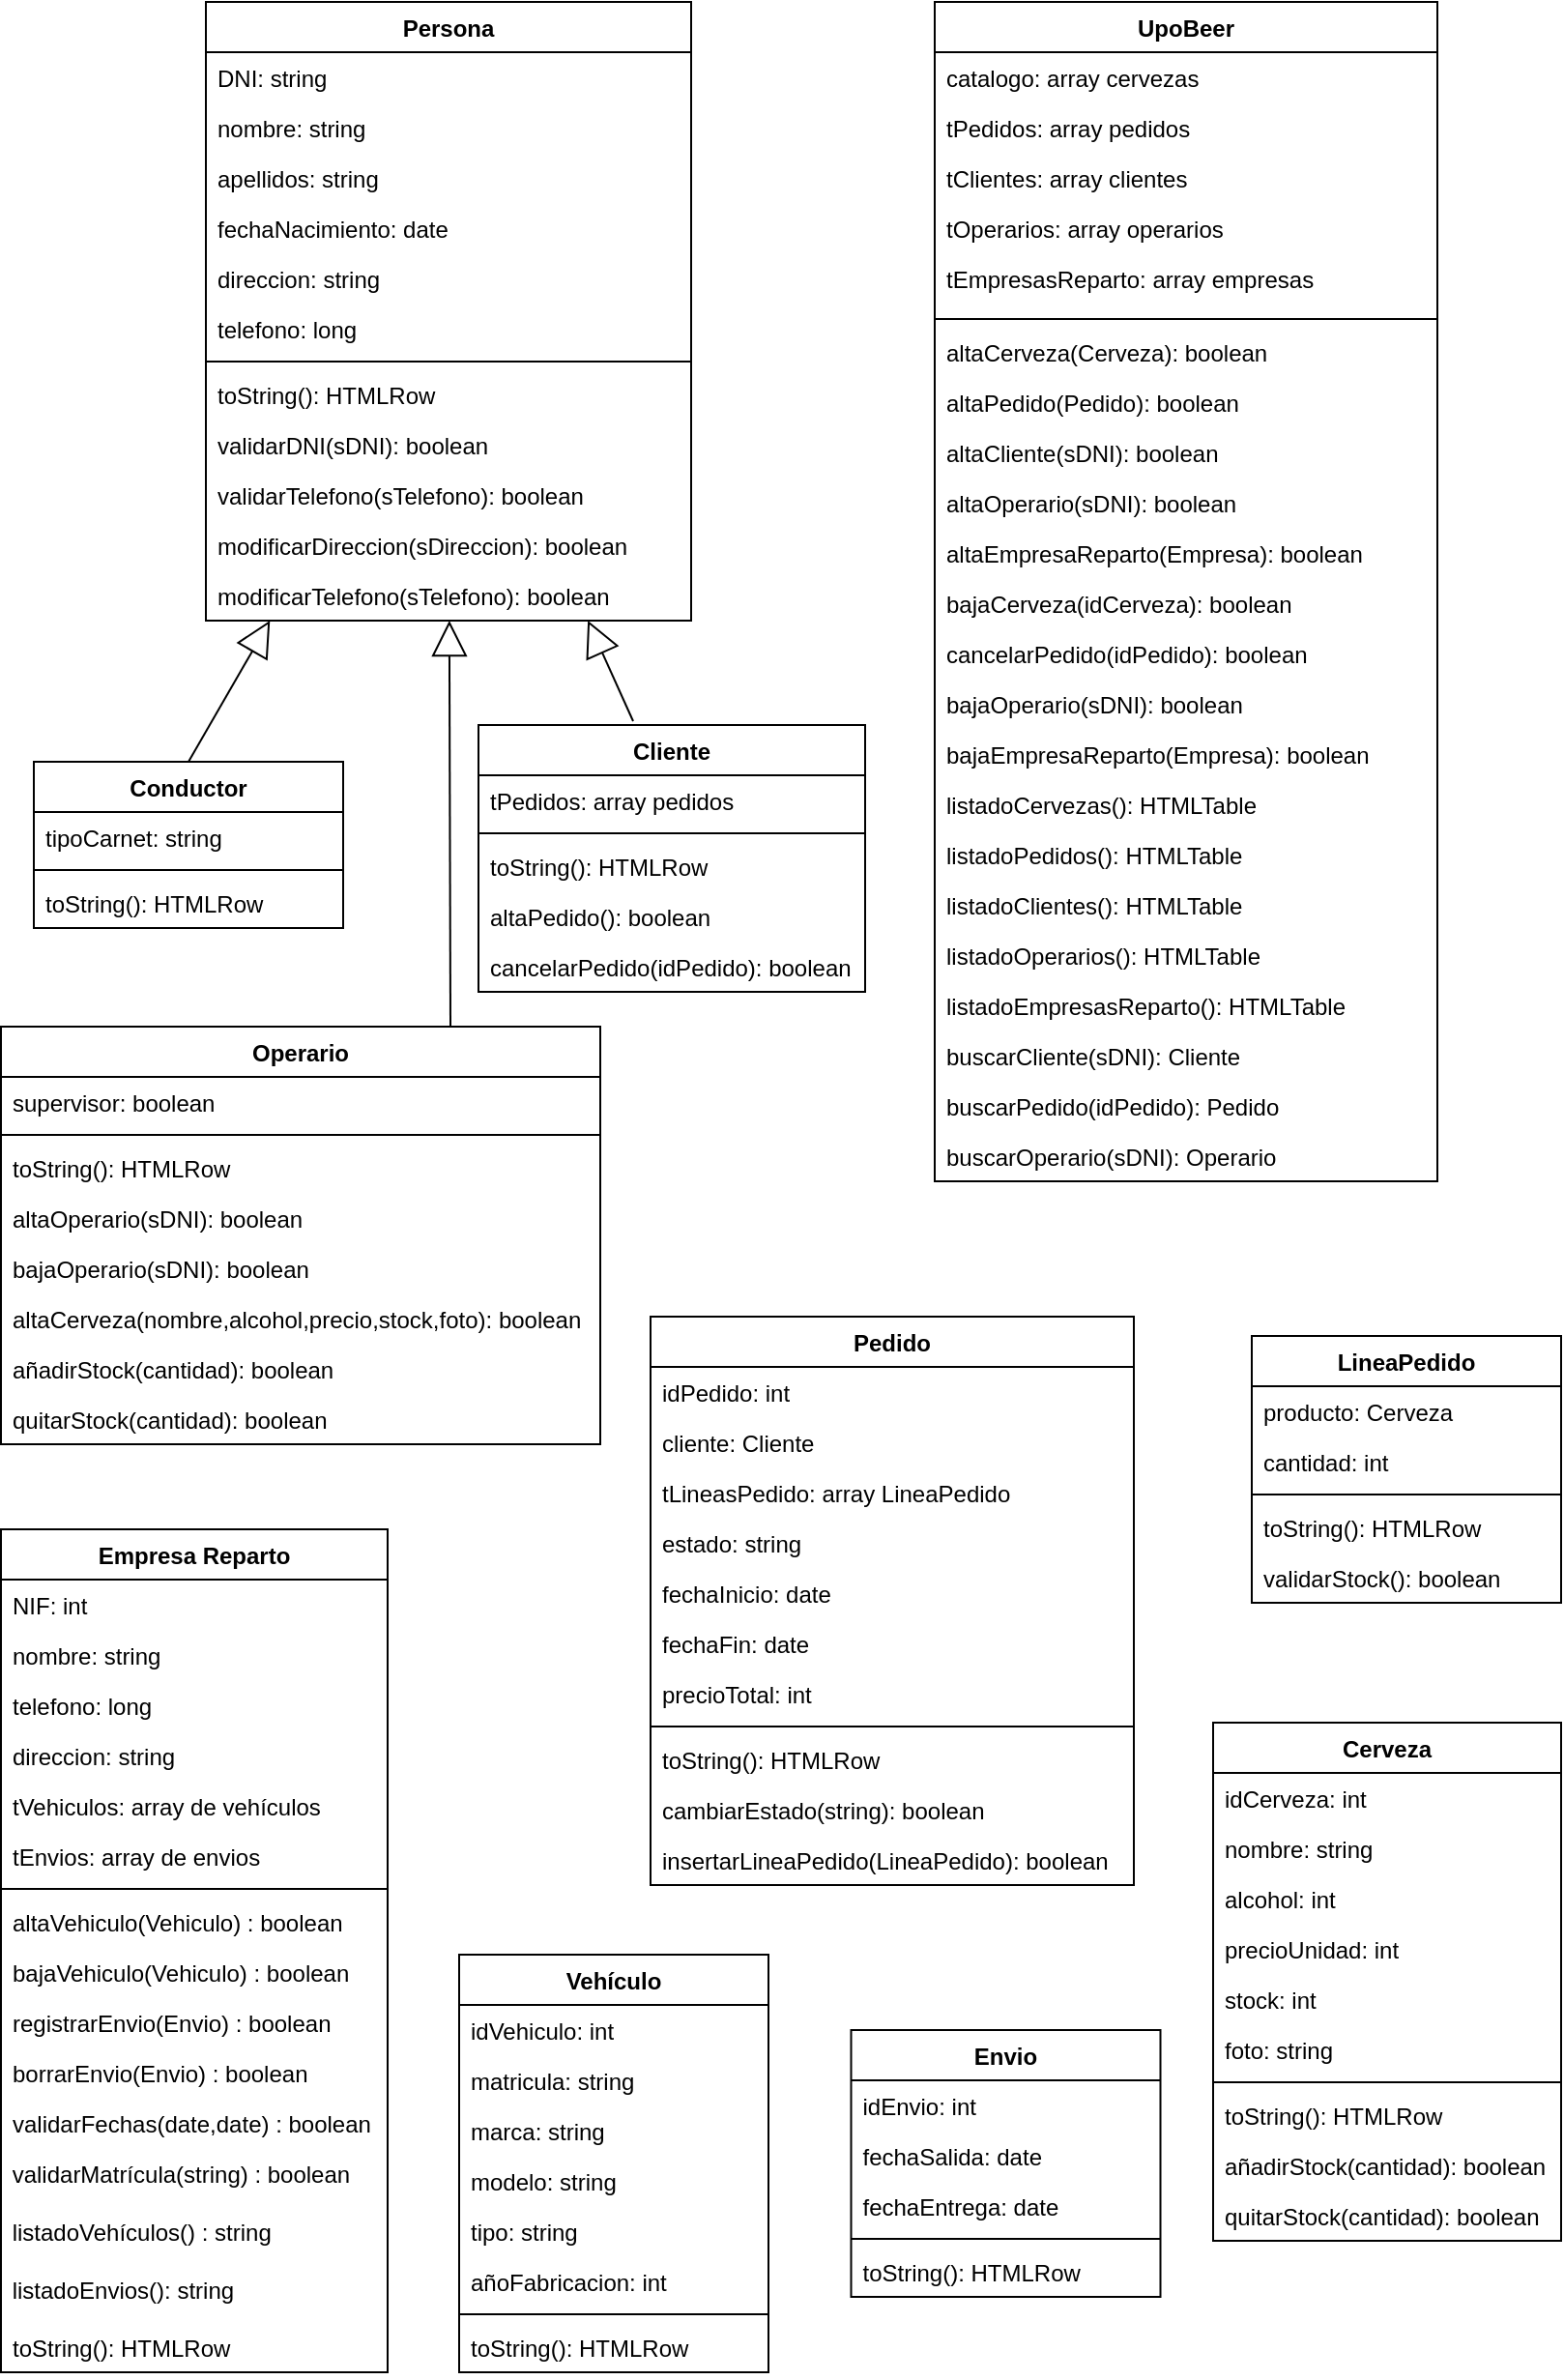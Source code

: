 <mxfile version="12.4.2" type="github" pages="1">
  <diagram id="Zlw6RQEjlxsdaL2r8nvr" name="Page-1">
    <mxGraphModel dx="2488" dy="1812" grid="1" gridSize="10" guides="1" tooltips="1" connect="1" arrows="1" fold="1" page="1" pageScale="1" pageWidth="827" pageHeight="1169" math="0" shadow="0">
      <root>
        <mxCell id="0"/>
        <mxCell id="1" parent="0"/>
        <mxCell id="eSXySc0nS1I4m5UJ5GSd-8" value="Cliente" style="swimlane;fontStyle=1;align=center;verticalAlign=top;childLayout=stackLayout;horizontal=1;startSize=26;horizontalStack=0;resizeParent=1;resizeParentMax=0;resizeLast=0;collapsible=1;marginBottom=0;" parent="1" vertex="1">
          <mxGeometry x="-526.5" y="-738" width="200" height="138" as="geometry">
            <mxRectangle x="240" y="40" width="80" height="26" as="alternateBounds"/>
          </mxGeometry>
        </mxCell>
        <mxCell id="eSXySc0nS1I4m5UJ5GSd-9" value="tPedidos: array pedidos" style="text;strokeColor=none;fillColor=none;align=left;verticalAlign=top;spacingLeft=4;spacingRight=4;overflow=hidden;rotatable=0;points=[[0,0.5],[1,0.5]];portConstraint=eastwest;" parent="eSXySc0nS1I4m5UJ5GSd-8" vertex="1">
          <mxGeometry y="26" width="200" height="26" as="geometry"/>
        </mxCell>
        <mxCell id="eSXySc0nS1I4m5UJ5GSd-10" value="" style="line;strokeWidth=1;fillColor=none;align=left;verticalAlign=middle;spacingTop=-1;spacingLeft=3;spacingRight=3;rotatable=0;labelPosition=right;points=[];portConstraint=eastwest;" parent="eSXySc0nS1I4m5UJ5GSd-8" vertex="1">
          <mxGeometry y="52" width="200" height="8" as="geometry"/>
        </mxCell>
        <mxCell id="jNl15YzI2wcV8mXH8o-c-58" value="toString(): HTMLRow" style="text;strokeColor=none;fillColor=none;align=left;verticalAlign=top;spacingLeft=4;spacingRight=4;overflow=hidden;rotatable=0;points=[[0,0.5],[1,0.5]];portConstraint=eastwest;" parent="eSXySc0nS1I4m5UJ5GSd-8" vertex="1">
          <mxGeometry y="60" width="200" height="26" as="geometry"/>
        </mxCell>
        <mxCell id="eSXySc0nS1I4m5UJ5GSd-11" value="altaPedido(): boolean" style="text;strokeColor=none;fillColor=none;align=left;verticalAlign=top;spacingLeft=4;spacingRight=4;overflow=hidden;rotatable=0;points=[[0,0.5],[1,0.5]];portConstraint=eastwest;" parent="eSXySc0nS1I4m5UJ5GSd-8" vertex="1">
          <mxGeometry y="86" width="200" height="26" as="geometry"/>
        </mxCell>
        <mxCell id="Tzox9ZsJY_UtpYgfPLW8-3" value="" style="endArrow=block;endSize=16;endFill=0;html=1;" edge="1" parent="eSXySc0nS1I4m5UJ5GSd-8" target="jNl15YzI2wcV8mXH8o-c-34">
          <mxGeometry width="160" relative="1" as="geometry">
            <mxPoint x="80" y="-2" as="sourcePoint"/>
            <mxPoint x="240" y="-2" as="targetPoint"/>
          </mxGeometry>
        </mxCell>
        <mxCell id="Tzox9ZsJY_UtpYgfPLW8-23" value="cancelarPedido(idPedido): boolean" style="text;strokeColor=none;fillColor=none;align=left;verticalAlign=top;spacingLeft=4;spacingRight=4;overflow=hidden;rotatable=0;points=[[0,0.5],[1,0.5]];portConstraint=eastwest;" vertex="1" parent="eSXySc0nS1I4m5UJ5GSd-8">
          <mxGeometry y="112" width="200" height="26" as="geometry"/>
        </mxCell>
        <mxCell id="eSXySc0nS1I4m5UJ5GSd-23" value="Pedido" style="swimlane;fontStyle=1;align=center;verticalAlign=top;childLayout=stackLayout;horizontal=1;startSize=26;horizontalStack=0;resizeParent=1;resizeParentMax=0;resizeLast=0;collapsible=1;marginBottom=0;" parent="1" vertex="1">
          <mxGeometry x="-437.5" y="-432" width="250" height="294" as="geometry"/>
        </mxCell>
        <mxCell id="eSXySc0nS1I4m5UJ5GSd-24" value="idPedido: int" style="text;strokeColor=none;fillColor=none;align=left;verticalAlign=top;spacingLeft=4;spacingRight=4;overflow=hidden;rotatable=0;points=[[0,0.5],[1,0.5]];portConstraint=eastwest;" parent="eSXySc0nS1I4m5UJ5GSd-23" vertex="1">
          <mxGeometry y="26" width="250" height="26" as="geometry"/>
        </mxCell>
        <mxCell id="eSXySc0nS1I4m5UJ5GSd-27" value="cliente: Cliente" style="text;strokeColor=none;fillColor=none;align=left;verticalAlign=top;spacingLeft=4;spacingRight=4;overflow=hidden;rotatable=0;points=[[0,0.5],[1,0.5]];portConstraint=eastwest;" parent="eSXySc0nS1I4m5UJ5GSd-23" vertex="1">
          <mxGeometry y="52" width="250" height="26" as="geometry"/>
        </mxCell>
        <mxCell id="Tzox9ZsJY_UtpYgfPLW8-35" value="tLineasPedido: array LineaPedido" style="text;strokeColor=none;fillColor=none;align=left;verticalAlign=top;spacingLeft=4;spacingRight=4;overflow=hidden;rotatable=0;points=[[0,0.5],[1,0.5]];portConstraint=eastwest;" vertex="1" parent="eSXySc0nS1I4m5UJ5GSd-23">
          <mxGeometry y="78" width="250" height="26" as="geometry"/>
        </mxCell>
        <mxCell id="eSXySc0nS1I4m5UJ5GSd-28" value="estado: string" style="text;strokeColor=none;fillColor=none;align=left;verticalAlign=top;spacingLeft=4;spacingRight=4;overflow=hidden;rotatable=0;points=[[0,0.5],[1,0.5]];portConstraint=eastwest;" parent="eSXySc0nS1I4m5UJ5GSd-23" vertex="1">
          <mxGeometry y="104" width="250" height="26" as="geometry"/>
        </mxCell>
        <mxCell id="eSXySc0nS1I4m5UJ5GSd-29" value="fechaInicio: date" style="text;strokeColor=none;fillColor=none;align=left;verticalAlign=top;spacingLeft=4;spacingRight=4;overflow=hidden;rotatable=0;points=[[0,0.5],[1,0.5]];portConstraint=eastwest;" parent="eSXySc0nS1I4m5UJ5GSd-23" vertex="1">
          <mxGeometry y="130" width="250" height="26" as="geometry"/>
        </mxCell>
        <mxCell id="eSXySc0nS1I4m5UJ5GSd-30" value="fechaFin: date" style="text;strokeColor=none;fillColor=none;align=left;verticalAlign=top;spacingLeft=4;spacingRight=4;overflow=hidden;rotatable=0;points=[[0,0.5],[1,0.5]];portConstraint=eastwest;" parent="eSXySc0nS1I4m5UJ5GSd-23" vertex="1">
          <mxGeometry y="156" width="250" height="26" as="geometry"/>
        </mxCell>
        <mxCell id="eSXySc0nS1I4m5UJ5GSd-31" value="precioTotal: int" style="text;strokeColor=none;fillColor=none;align=left;verticalAlign=top;spacingLeft=4;spacingRight=4;overflow=hidden;rotatable=0;points=[[0,0.5],[1,0.5]];portConstraint=eastwest;" parent="eSXySc0nS1I4m5UJ5GSd-23" vertex="1">
          <mxGeometry y="182" width="250" height="26" as="geometry"/>
        </mxCell>
        <mxCell id="eSXySc0nS1I4m5UJ5GSd-25" value="" style="line;strokeWidth=1;fillColor=none;align=left;verticalAlign=middle;spacingTop=-1;spacingLeft=3;spacingRight=3;rotatable=0;labelPosition=right;points=[];portConstraint=eastwest;" parent="eSXySc0nS1I4m5UJ5GSd-23" vertex="1">
          <mxGeometry y="208" width="250" height="8" as="geometry"/>
        </mxCell>
        <mxCell id="jNl15YzI2wcV8mXH8o-c-56" value="toString(): HTMLRow" style="text;strokeColor=none;fillColor=none;align=left;verticalAlign=top;spacingLeft=4;spacingRight=4;overflow=hidden;rotatable=0;points=[[0,0.5],[1,0.5]];portConstraint=eastwest;" parent="eSXySc0nS1I4m5UJ5GSd-23" vertex="1">
          <mxGeometry y="216" width="250" height="26" as="geometry"/>
        </mxCell>
        <mxCell id="Tzox9ZsJY_UtpYgfPLW8-43" value="cambiarEstado(string): boolean" style="text;strokeColor=none;fillColor=none;align=left;verticalAlign=top;spacingLeft=4;spacingRight=4;overflow=hidden;rotatable=0;points=[[0,0.5],[1,0.5]];portConstraint=eastwest;" vertex="1" parent="eSXySc0nS1I4m5UJ5GSd-23">
          <mxGeometry y="242" width="250" height="26" as="geometry"/>
        </mxCell>
        <mxCell id="Tzox9ZsJY_UtpYgfPLW8-44" value="insertarLineaPedido(LineaPedido): boolean" style="text;strokeColor=none;fillColor=none;align=left;verticalAlign=top;spacingLeft=4;spacingRight=4;overflow=hidden;rotatable=0;points=[[0,0.5],[1,0.5]];portConstraint=eastwest;" vertex="1" parent="eSXySc0nS1I4m5UJ5GSd-23">
          <mxGeometry y="268" width="250" height="26" as="geometry"/>
        </mxCell>
        <mxCell id="eSXySc0nS1I4m5UJ5GSd-32" value="UpoBeer" style="swimlane;fontStyle=1;align=center;verticalAlign=top;childLayout=stackLayout;horizontal=1;startSize=26;horizontalStack=0;resizeParent=1;resizeParentMax=0;resizeLast=0;collapsible=1;marginBottom=0;" parent="1" vertex="1">
          <mxGeometry x="-290.5" y="-1112" width="260" height="610" as="geometry">
            <mxRectangle x="440" y="40" width="90" height="26" as="alternateBounds"/>
          </mxGeometry>
        </mxCell>
        <mxCell id="eSXySc0nS1I4m5UJ5GSd-33" value="catalogo: array cervezas" style="text;strokeColor=none;fillColor=none;align=left;verticalAlign=top;spacingLeft=4;spacingRight=4;overflow=hidden;rotatable=0;points=[[0,0.5],[1,0.5]];portConstraint=eastwest;" parent="eSXySc0nS1I4m5UJ5GSd-32" vertex="1">
          <mxGeometry y="26" width="260" height="26" as="geometry"/>
        </mxCell>
        <mxCell id="eSXySc0nS1I4m5UJ5GSd-36" value="tPedidos: array pedidos" style="text;strokeColor=none;fillColor=none;align=left;verticalAlign=top;spacingLeft=4;spacingRight=4;overflow=hidden;rotatable=0;points=[[0,0.5],[1,0.5]];portConstraint=eastwest;" parent="eSXySc0nS1I4m5UJ5GSd-32" vertex="1">
          <mxGeometry y="52" width="260" height="26" as="geometry"/>
        </mxCell>
        <mxCell id="eSXySc0nS1I4m5UJ5GSd-37" value="tClientes: array clientes" style="text;strokeColor=none;fillColor=none;align=left;verticalAlign=top;spacingLeft=4;spacingRight=4;overflow=hidden;rotatable=0;points=[[0,0.5],[1,0.5]];portConstraint=eastwest;" parent="eSXySc0nS1I4m5UJ5GSd-32" vertex="1">
          <mxGeometry y="78" width="260" height="26" as="geometry"/>
        </mxCell>
        <mxCell id="eSXySc0nS1I4m5UJ5GSd-38" value="tOperarios: array operarios" style="text;strokeColor=none;fillColor=none;align=left;verticalAlign=top;spacingLeft=4;spacingRight=4;overflow=hidden;rotatable=0;points=[[0,0.5],[1,0.5]];portConstraint=eastwest;" parent="eSXySc0nS1I4m5UJ5GSd-32" vertex="1">
          <mxGeometry y="104" width="260" height="26" as="geometry"/>
        </mxCell>
        <mxCell id="9fYLLG3nbcqlpsCX_nVO-1" value="tEmpresasReparto: array empresas" style="text;strokeColor=none;fillColor=none;align=left;verticalAlign=top;spacingLeft=4;spacingRight=4;overflow=hidden;rotatable=0;points=[[0,0.5],[1,0.5]];portConstraint=eastwest;" parent="eSXySc0nS1I4m5UJ5GSd-32" vertex="1">
          <mxGeometry y="130" width="260" height="30" as="geometry"/>
        </mxCell>
        <mxCell id="eSXySc0nS1I4m5UJ5GSd-34" value="" style="line;strokeWidth=1;fillColor=none;align=left;verticalAlign=middle;spacingTop=-1;spacingLeft=3;spacingRight=3;rotatable=0;labelPosition=right;points=[];portConstraint=eastwest;" parent="eSXySc0nS1I4m5UJ5GSd-32" vertex="1">
          <mxGeometry y="160" width="260" height="8" as="geometry"/>
        </mxCell>
        <mxCell id="jNl15YzI2wcV8mXH8o-c-46" value="altaCerveza(Cerveza): boolean" style="text;strokeColor=none;fillColor=none;align=left;verticalAlign=top;spacingLeft=4;spacingRight=4;overflow=hidden;rotatable=0;points=[[0,0.5],[1,0.5]];portConstraint=eastwest;" parent="eSXySc0nS1I4m5UJ5GSd-32" vertex="1">
          <mxGeometry y="168" width="260" height="26" as="geometry"/>
        </mxCell>
        <mxCell id="jNl15YzI2wcV8mXH8o-c-32" value="altaPedido(Pedido): boolean" style="text;strokeColor=none;fillColor=none;align=left;verticalAlign=top;spacingLeft=4;spacingRight=4;overflow=hidden;rotatable=0;points=[[0,0.5],[1,0.5]];portConstraint=eastwest;" parent="eSXySc0nS1I4m5UJ5GSd-32" vertex="1">
          <mxGeometry y="194" width="260" height="26" as="geometry"/>
        </mxCell>
        <mxCell id="eSXySc0nS1I4m5UJ5GSd-35" value="altaCliente(sDNI): boolean" style="text;strokeColor=none;fillColor=none;align=left;verticalAlign=top;spacingLeft=4;spacingRight=4;overflow=hidden;rotatable=0;points=[[0,0.5],[1,0.5]];portConstraint=eastwest;" parent="eSXySc0nS1I4m5UJ5GSd-32" vertex="1">
          <mxGeometry y="220" width="260" height="26" as="geometry"/>
        </mxCell>
        <mxCell id="jNl15YzI2wcV8mXH8o-c-33" value="altaOperario(sDNI): boolean" style="text;strokeColor=none;fillColor=none;align=left;verticalAlign=top;spacingLeft=4;spacingRight=4;overflow=hidden;rotatable=0;points=[[0,0.5],[1,0.5]];portConstraint=eastwest;" parent="eSXySc0nS1I4m5UJ5GSd-32" vertex="1">
          <mxGeometry y="246" width="260" height="26" as="geometry"/>
        </mxCell>
        <mxCell id="jNl15YzI2wcV8mXH8o-c-45" value="altaEmpresaReparto(Empresa): boolean" style="text;strokeColor=none;fillColor=none;align=left;verticalAlign=top;spacingLeft=4;spacingRight=4;overflow=hidden;rotatable=0;points=[[0,0.5],[1,0.5]];portConstraint=eastwest;" parent="eSXySc0nS1I4m5UJ5GSd-32" vertex="1">
          <mxGeometry y="272" width="260" height="26" as="geometry"/>
        </mxCell>
        <mxCell id="jNl15YzI2wcV8mXH8o-c-48" value="bajaCerveza(idCerveza): boolean" style="text;strokeColor=none;fillColor=none;align=left;verticalAlign=top;spacingLeft=4;spacingRight=4;overflow=hidden;rotatable=0;points=[[0,0.5],[1,0.5]];portConstraint=eastwest;" parent="eSXySc0nS1I4m5UJ5GSd-32" vertex="1">
          <mxGeometry y="298" width="260" height="26" as="geometry"/>
        </mxCell>
        <mxCell id="jNl15YzI2wcV8mXH8o-c-49" value="cancelarPedido(idPedido): boolean" style="text;strokeColor=none;fillColor=none;align=left;verticalAlign=top;spacingLeft=4;spacingRight=4;overflow=hidden;rotatable=0;points=[[0,0.5],[1,0.5]];portConstraint=eastwest;" parent="eSXySc0nS1I4m5UJ5GSd-32" vertex="1">
          <mxGeometry y="324" width="260" height="26" as="geometry"/>
        </mxCell>
        <mxCell id="jNl15YzI2wcV8mXH8o-c-51" value="bajaOperario(sDNI): boolean" style="text;strokeColor=none;fillColor=none;align=left;verticalAlign=top;spacingLeft=4;spacingRight=4;overflow=hidden;rotatable=0;points=[[0,0.5],[1,0.5]];portConstraint=eastwest;" parent="eSXySc0nS1I4m5UJ5GSd-32" vertex="1">
          <mxGeometry y="350" width="260" height="26" as="geometry"/>
        </mxCell>
        <mxCell id="jNl15YzI2wcV8mXH8o-c-52" value="bajaEmpresaReparto(Empresa): boolean" style="text;strokeColor=none;fillColor=none;align=left;verticalAlign=top;spacingLeft=4;spacingRight=4;overflow=hidden;rotatable=0;points=[[0,0.5],[1,0.5]];portConstraint=eastwest;" parent="eSXySc0nS1I4m5UJ5GSd-32" vertex="1">
          <mxGeometry y="376" width="260" height="26" as="geometry"/>
        </mxCell>
        <mxCell id="jNl15YzI2wcV8mXH8o-c-64" value="listadoCervezas(): HTMLTable" style="text;strokeColor=none;fillColor=none;align=left;verticalAlign=top;spacingLeft=4;spacingRight=4;overflow=hidden;rotatable=0;points=[[0,0.5],[1,0.5]];portConstraint=eastwest;" parent="eSXySc0nS1I4m5UJ5GSd-32" vertex="1">
          <mxGeometry y="402" width="260" height="26" as="geometry"/>
        </mxCell>
        <mxCell id="jNl15YzI2wcV8mXH8o-c-66" value="listadoPedidos(): HTMLTable" style="text;strokeColor=none;fillColor=none;align=left;verticalAlign=top;spacingLeft=4;spacingRight=4;overflow=hidden;rotatable=0;points=[[0,0.5],[1,0.5]];portConstraint=eastwest;" parent="eSXySc0nS1I4m5UJ5GSd-32" vertex="1">
          <mxGeometry y="428" width="260" height="26" as="geometry"/>
        </mxCell>
        <mxCell id="jNl15YzI2wcV8mXH8o-c-65" value="listadoClientes(): HTMLTable" style="text;strokeColor=none;fillColor=none;align=left;verticalAlign=top;spacingLeft=4;spacingRight=4;overflow=hidden;rotatable=0;points=[[0,0.5],[1,0.5]];portConstraint=eastwest;" parent="eSXySc0nS1I4m5UJ5GSd-32" vertex="1">
          <mxGeometry y="454" width="260" height="26" as="geometry"/>
        </mxCell>
        <mxCell id="jNl15YzI2wcV8mXH8o-c-67" value="listadoOperarios(): HTMLTable" style="text;strokeColor=none;fillColor=none;align=left;verticalAlign=top;spacingLeft=4;spacingRight=4;overflow=hidden;rotatable=0;points=[[0,0.5],[1,0.5]];portConstraint=eastwest;" parent="eSXySc0nS1I4m5UJ5GSd-32" vertex="1">
          <mxGeometry y="480" width="260" height="26" as="geometry"/>
        </mxCell>
        <mxCell id="jNl15YzI2wcV8mXH8o-c-68" value="listadoEmpresasReparto(): HTMLTable" style="text;strokeColor=none;fillColor=none;align=left;verticalAlign=top;spacingLeft=4;spacingRight=4;overflow=hidden;rotatable=0;points=[[0,0.5],[1,0.5]];portConstraint=eastwest;" parent="eSXySc0nS1I4m5UJ5GSd-32" vertex="1">
          <mxGeometry y="506" width="260" height="26" as="geometry"/>
        </mxCell>
        <mxCell id="jNl15YzI2wcV8mXH8o-c-69" value="buscarCliente(sDNI): Cliente" style="text;strokeColor=none;fillColor=none;align=left;verticalAlign=top;spacingLeft=4;spacingRight=4;overflow=hidden;rotatable=0;points=[[0,0.5],[1,0.5]];portConstraint=eastwest;" parent="eSXySc0nS1I4m5UJ5GSd-32" vertex="1">
          <mxGeometry y="532" width="260" height="26" as="geometry"/>
        </mxCell>
        <mxCell id="jNl15YzI2wcV8mXH8o-c-70" value="buscarPedido(idPedido): Pedido" style="text;strokeColor=none;fillColor=none;align=left;verticalAlign=top;spacingLeft=4;spacingRight=4;overflow=hidden;rotatable=0;points=[[0,0.5],[1,0.5]];portConstraint=eastwest;" parent="eSXySc0nS1I4m5UJ5GSd-32" vertex="1">
          <mxGeometry y="558" width="260" height="26" as="geometry"/>
        </mxCell>
        <mxCell id="jNl15YzI2wcV8mXH8o-c-71" value="buscarOperario(sDNI): Operario" style="text;strokeColor=none;fillColor=none;align=left;verticalAlign=top;spacingLeft=4;spacingRight=4;overflow=hidden;rotatable=0;points=[[0,0.5],[1,0.5]];portConstraint=eastwest;" parent="eSXySc0nS1I4m5UJ5GSd-32" vertex="1">
          <mxGeometry y="584" width="260" height="26" as="geometry"/>
        </mxCell>
        <mxCell id="eSXySc0nS1I4m5UJ5GSd-39" value="Cerveza" style="swimlane;fontStyle=1;align=center;verticalAlign=top;childLayout=stackLayout;horizontal=1;startSize=26;horizontalStack=0;resizeParent=1;resizeParentMax=0;resizeLast=0;collapsible=1;marginBottom=0;" parent="1" vertex="1">
          <mxGeometry x="-146.5" y="-222" width="180" height="268" as="geometry"/>
        </mxCell>
        <mxCell id="eSXySc0nS1I4m5UJ5GSd-40" value="idCerveza: int" style="text;strokeColor=none;fillColor=none;align=left;verticalAlign=top;spacingLeft=4;spacingRight=4;overflow=hidden;rotatable=0;points=[[0,0.5],[1,0.5]];portConstraint=eastwest;" parent="eSXySc0nS1I4m5UJ5GSd-39" vertex="1">
          <mxGeometry y="26" width="180" height="26" as="geometry"/>
        </mxCell>
        <mxCell id="eSXySc0nS1I4m5UJ5GSd-43" value="nombre: string" style="text;strokeColor=none;fillColor=none;align=left;verticalAlign=top;spacingLeft=4;spacingRight=4;overflow=hidden;rotatable=0;points=[[0,0.5],[1,0.5]];portConstraint=eastwest;" parent="eSXySc0nS1I4m5UJ5GSd-39" vertex="1">
          <mxGeometry y="52" width="180" height="26" as="geometry"/>
        </mxCell>
        <mxCell id="eSXySc0nS1I4m5UJ5GSd-45" value="alcohol: int" style="text;strokeColor=none;fillColor=none;align=left;verticalAlign=top;spacingLeft=4;spacingRight=4;overflow=hidden;rotatable=0;points=[[0,0.5],[1,0.5]];portConstraint=eastwest;" parent="eSXySc0nS1I4m5UJ5GSd-39" vertex="1">
          <mxGeometry y="78" width="180" height="26" as="geometry"/>
        </mxCell>
        <mxCell id="eSXySc0nS1I4m5UJ5GSd-57" value="precioUnidad: int" style="text;strokeColor=none;fillColor=none;align=left;verticalAlign=top;spacingLeft=4;spacingRight=4;overflow=hidden;rotatable=0;points=[[0,0.5],[1,0.5]];portConstraint=eastwest;" parent="eSXySc0nS1I4m5UJ5GSd-39" vertex="1">
          <mxGeometry y="104" width="180" height="26" as="geometry"/>
        </mxCell>
        <mxCell id="eSXySc0nS1I4m5UJ5GSd-59" value="stock: int" style="text;strokeColor=none;fillColor=none;align=left;verticalAlign=top;spacingLeft=4;spacingRight=4;overflow=hidden;rotatable=0;points=[[0,0.5],[1,0.5]];portConstraint=eastwest;" parent="eSXySc0nS1I4m5UJ5GSd-39" vertex="1">
          <mxGeometry y="130" width="180" height="26" as="geometry"/>
        </mxCell>
        <mxCell id="eSXySc0nS1I4m5UJ5GSd-56" value="foto: string" style="text;strokeColor=none;fillColor=none;align=left;verticalAlign=top;spacingLeft=4;spacingRight=4;overflow=hidden;rotatable=0;points=[[0,0.5],[1,0.5]];portConstraint=eastwest;" parent="eSXySc0nS1I4m5UJ5GSd-39" vertex="1">
          <mxGeometry y="156" width="180" height="26" as="geometry"/>
        </mxCell>
        <mxCell id="eSXySc0nS1I4m5UJ5GSd-41" value="" style="line;strokeWidth=1;fillColor=none;align=left;verticalAlign=middle;spacingTop=-1;spacingLeft=3;spacingRight=3;rotatable=0;labelPosition=right;points=[];portConstraint=eastwest;" parent="eSXySc0nS1I4m5UJ5GSd-39" vertex="1">
          <mxGeometry y="182" width="180" height="8" as="geometry"/>
        </mxCell>
        <mxCell id="jNl15YzI2wcV8mXH8o-c-59" value="toString(): HTMLRow" style="text;strokeColor=none;fillColor=none;align=left;verticalAlign=top;spacingLeft=4;spacingRight=4;overflow=hidden;rotatable=0;points=[[0,0.5],[1,0.5]];portConstraint=eastwest;" parent="eSXySc0nS1I4m5UJ5GSd-39" vertex="1">
          <mxGeometry y="190" width="180" height="26" as="geometry"/>
        </mxCell>
        <mxCell id="Tzox9ZsJY_UtpYgfPLW8-45" value="añadirStock(cantidad): boolean" style="text;strokeColor=none;fillColor=none;align=left;verticalAlign=top;spacingLeft=4;spacingRight=4;overflow=hidden;rotatable=0;points=[[0,0.5],[1,0.5]];portConstraint=eastwest;" vertex="1" parent="eSXySc0nS1I4m5UJ5GSd-39">
          <mxGeometry y="216" width="180" height="26" as="geometry"/>
        </mxCell>
        <mxCell id="Tzox9ZsJY_UtpYgfPLW8-46" value="quitarStock(cantidad): boolean" style="text;strokeColor=none;fillColor=none;align=left;verticalAlign=top;spacingLeft=4;spacingRight=4;overflow=hidden;rotatable=0;points=[[0,0.5],[1,0.5]];portConstraint=eastwest;" vertex="1" parent="eSXySc0nS1I4m5UJ5GSd-39">
          <mxGeometry y="242" width="180" height="26" as="geometry"/>
        </mxCell>
        <mxCell id="eSXySc0nS1I4m5UJ5GSd-48" value="Operario" style="swimlane;fontStyle=1;align=center;verticalAlign=top;childLayout=stackLayout;horizontal=1;startSize=26;horizontalStack=0;resizeParent=1;resizeParentMax=0;resizeLast=0;collapsible=1;marginBottom=0;" parent="1" vertex="1">
          <mxGeometry x="-773.5" y="-582" width="310" height="216" as="geometry"/>
        </mxCell>
        <mxCell id="eSXySc0nS1I4m5UJ5GSd-54" value="supervisor: boolean" style="text;strokeColor=none;fillColor=none;align=left;verticalAlign=top;spacingLeft=4;spacingRight=4;overflow=hidden;rotatable=0;points=[[0,0.5],[1,0.5]];portConstraint=eastwest;" parent="eSXySc0nS1I4m5UJ5GSd-48" vertex="1">
          <mxGeometry y="26" width="310" height="26" as="geometry"/>
        </mxCell>
        <mxCell id="eSXySc0nS1I4m5UJ5GSd-50" value="" style="line;strokeWidth=1;fillColor=none;align=left;verticalAlign=middle;spacingTop=-1;spacingLeft=3;spacingRight=3;rotatable=0;labelPosition=right;points=[];portConstraint=eastwest;" parent="eSXySc0nS1I4m5UJ5GSd-48" vertex="1">
          <mxGeometry y="52" width="310" height="8" as="geometry"/>
        </mxCell>
        <mxCell id="jNl15YzI2wcV8mXH8o-c-57" value="toString(): HTMLRow" style="text;strokeColor=none;fillColor=none;align=left;verticalAlign=top;spacingLeft=4;spacingRight=4;overflow=hidden;rotatable=0;points=[[0,0.5],[1,0.5]];portConstraint=eastwest;" parent="eSXySc0nS1I4m5UJ5GSd-48" vertex="1">
          <mxGeometry y="60" width="310" height="26" as="geometry"/>
        </mxCell>
        <mxCell id="Tzox9ZsJY_UtpYgfPLW8-20" value="altaOperario(sDNI): boolean" style="text;strokeColor=none;fillColor=none;align=left;verticalAlign=top;spacingLeft=4;spacingRight=4;overflow=hidden;rotatable=0;points=[[0,0.5],[1,0.5]];portConstraint=eastwest;" vertex="1" parent="eSXySc0nS1I4m5UJ5GSd-48">
          <mxGeometry y="86" width="310" height="26" as="geometry"/>
        </mxCell>
        <mxCell id="Tzox9ZsJY_UtpYgfPLW8-21" value="bajaOperario(sDNI): boolean" style="text;strokeColor=none;fillColor=none;align=left;verticalAlign=top;spacingLeft=4;spacingRight=4;overflow=hidden;rotatable=0;points=[[0,0.5],[1,0.5]];portConstraint=eastwest;" vertex="1" parent="eSXySc0nS1I4m5UJ5GSd-48">
          <mxGeometry y="112" width="310" height="26" as="geometry"/>
        </mxCell>
        <mxCell id="Tzox9ZsJY_UtpYgfPLW8-22" value="altaCerveza(nombre,alcohol,precio,stock,foto): boolean" style="text;strokeColor=none;fillColor=none;align=left;verticalAlign=top;spacingLeft=4;spacingRight=4;overflow=hidden;rotatable=0;points=[[0,0.5],[1,0.5]];portConstraint=eastwest;" vertex="1" parent="eSXySc0nS1I4m5UJ5GSd-48">
          <mxGeometry y="138" width="310" height="26" as="geometry"/>
        </mxCell>
        <mxCell id="Tzox9ZsJY_UtpYgfPLW8-47" value="añadirStock(cantidad): boolean" style="text;strokeColor=none;fillColor=none;align=left;verticalAlign=top;spacingLeft=4;spacingRight=4;overflow=hidden;rotatable=0;points=[[0,0.5],[1,0.5]];portConstraint=eastwest;" vertex="1" parent="eSXySc0nS1I4m5UJ5GSd-48">
          <mxGeometry y="164" width="310" height="26" as="geometry"/>
        </mxCell>
        <mxCell id="Tzox9ZsJY_UtpYgfPLW8-48" value="quitarStock(cantidad): boolean" style="text;strokeColor=none;fillColor=none;align=left;verticalAlign=top;spacingLeft=4;spacingRight=4;overflow=hidden;rotatable=0;points=[[0,0.5],[1,0.5]];portConstraint=eastwest;" vertex="1" parent="eSXySc0nS1I4m5UJ5GSd-48">
          <mxGeometry y="190" width="310" height="26" as="geometry"/>
        </mxCell>
        <mxCell id="eSXySc0nS1I4m5UJ5GSd-82" value="Conductor" style="swimlane;fontStyle=1;align=center;verticalAlign=top;childLayout=stackLayout;horizontal=1;startSize=26;horizontalStack=0;resizeParent=1;resizeParentMax=0;resizeLast=0;collapsible=1;marginBottom=0;" parent="1" vertex="1">
          <mxGeometry x="-756.5" y="-719" width="160" height="86" as="geometry"/>
        </mxCell>
        <mxCell id="eSXySc0nS1I4m5UJ5GSd-87" value="tipoCarnet: string" style="text;strokeColor=none;fillColor=none;align=left;verticalAlign=top;spacingLeft=4;spacingRight=4;overflow=hidden;rotatable=0;points=[[0,0.5],[1,0.5]];portConstraint=eastwest;" parent="eSXySc0nS1I4m5UJ5GSd-82" vertex="1">
          <mxGeometry y="26" width="160" height="26" as="geometry"/>
        </mxCell>
        <mxCell id="eSXySc0nS1I4m5UJ5GSd-84" value="" style="line;strokeWidth=1;fillColor=none;align=left;verticalAlign=middle;spacingTop=-1;spacingLeft=3;spacingRight=3;rotatable=0;labelPosition=right;points=[];portConstraint=eastwest;" parent="eSXySc0nS1I4m5UJ5GSd-82" vertex="1">
          <mxGeometry y="52" width="160" height="8" as="geometry"/>
        </mxCell>
        <mxCell id="jNl15YzI2wcV8mXH8o-c-63" value="toString(): HTMLRow" style="text;strokeColor=none;fillColor=none;align=left;verticalAlign=top;spacingLeft=4;spacingRight=4;overflow=hidden;rotatable=0;points=[[0,0.5],[1,0.5]];portConstraint=eastwest;" parent="eSXySc0nS1I4m5UJ5GSd-82" vertex="1">
          <mxGeometry y="60" width="160" height="26" as="geometry"/>
        </mxCell>
        <mxCell id="jNl15YzI2wcV8mXH8o-c-1" value="Empresa Reparto" style="swimlane;fontStyle=1;align=center;verticalAlign=top;childLayout=stackLayout;horizontal=1;startSize=26;horizontalStack=0;resizeParent=1;resizeParentMax=0;resizeLast=0;collapsible=1;marginBottom=0;" parent="1" vertex="1">
          <mxGeometry x="-773.5" y="-322" width="200" height="436" as="geometry"/>
        </mxCell>
        <mxCell id="jNl15YzI2wcV8mXH8o-c-2" value="NIF: int" style="text;strokeColor=none;fillColor=none;align=left;verticalAlign=top;spacingLeft=4;spacingRight=4;overflow=hidden;rotatable=0;points=[[0,0.5],[1,0.5]];portConstraint=eastwest;" parent="jNl15YzI2wcV8mXH8o-c-1" vertex="1">
          <mxGeometry y="26" width="200" height="26" as="geometry"/>
        </mxCell>
        <mxCell id="jNl15YzI2wcV8mXH8o-c-3" value="nombre: string" style="text;strokeColor=none;fillColor=none;align=left;verticalAlign=top;spacingLeft=4;spacingRight=4;overflow=hidden;rotatable=0;points=[[0,0.5],[1,0.5]];portConstraint=eastwest;" parent="jNl15YzI2wcV8mXH8o-c-1" vertex="1">
          <mxGeometry y="52" width="200" height="26" as="geometry"/>
        </mxCell>
        <mxCell id="jNl15YzI2wcV8mXH8o-c-4" value="telefono: long" style="text;strokeColor=none;fillColor=none;align=left;verticalAlign=top;spacingLeft=4;spacingRight=4;overflow=hidden;rotatable=0;points=[[0,0.5],[1,0.5]];portConstraint=eastwest;" parent="jNl15YzI2wcV8mXH8o-c-1" vertex="1">
          <mxGeometry y="78" width="200" height="26" as="geometry"/>
        </mxCell>
        <mxCell id="jNl15YzI2wcV8mXH8o-c-5" value="direccion: string" style="text;strokeColor=none;fillColor=none;align=left;verticalAlign=top;spacingLeft=4;spacingRight=4;overflow=hidden;rotatable=0;points=[[0,0.5],[1,0.5]];portConstraint=eastwest;" parent="jNl15YzI2wcV8mXH8o-c-1" vertex="1">
          <mxGeometry y="104" width="200" height="26" as="geometry"/>
        </mxCell>
        <mxCell id="jNl15YzI2wcV8mXH8o-c-6" value="tVehiculos: array de vehículos" style="text;strokeColor=none;fillColor=none;align=left;verticalAlign=top;spacingLeft=4;spacingRight=4;overflow=hidden;rotatable=0;points=[[0,0.5],[1,0.5]];portConstraint=eastwest;" parent="jNl15YzI2wcV8mXH8o-c-1" vertex="1">
          <mxGeometry y="130" width="200" height="26" as="geometry"/>
        </mxCell>
        <mxCell id="jNl15YzI2wcV8mXH8o-c-7" value="tEnvios: array de envios&#xa;" style="text;strokeColor=none;fillColor=none;align=left;verticalAlign=top;spacingLeft=4;spacingRight=4;overflow=hidden;rotatable=0;points=[[0,0.5],[1,0.5]];portConstraint=eastwest;" parent="jNl15YzI2wcV8mXH8o-c-1" vertex="1">
          <mxGeometry y="156" width="200" height="26" as="geometry"/>
        </mxCell>
        <mxCell id="jNl15YzI2wcV8mXH8o-c-8" value="" style="line;strokeWidth=1;fillColor=none;align=left;verticalAlign=middle;spacingTop=-1;spacingLeft=3;spacingRight=3;rotatable=0;labelPosition=right;points=[];portConstraint=eastwest;" parent="jNl15YzI2wcV8mXH8o-c-1" vertex="1">
          <mxGeometry y="182" width="200" height="8" as="geometry"/>
        </mxCell>
        <mxCell id="jNl15YzI2wcV8mXH8o-c-9" value="altaVehiculo(Vehiculo) : boolean&#xa;&#xa;" style="text;strokeColor=none;fillColor=none;align=left;verticalAlign=top;spacingLeft=4;spacingRight=4;overflow=hidden;rotatable=0;points=[[0,0.5],[1,0.5]];portConstraint=eastwest;" parent="jNl15YzI2wcV8mXH8o-c-1" vertex="1">
          <mxGeometry y="190" width="200" height="26" as="geometry"/>
        </mxCell>
        <mxCell id="jNl15YzI2wcV8mXH8o-c-10" value="bajaVehiculo(Vehiculo) : boolean&#xa;" style="text;strokeColor=none;fillColor=none;align=left;verticalAlign=top;spacingLeft=4;spacingRight=4;overflow=hidden;rotatable=0;points=[[0,0.5],[1,0.5]];portConstraint=eastwest;" parent="jNl15YzI2wcV8mXH8o-c-1" vertex="1">
          <mxGeometry y="216" width="200" height="26" as="geometry"/>
        </mxCell>
        <mxCell id="jNl15YzI2wcV8mXH8o-c-11" value="registrarEnvio(Envio) : boolean&#xa;" style="text;strokeColor=none;fillColor=none;align=left;verticalAlign=top;spacingLeft=4;spacingRight=4;overflow=hidden;rotatable=0;points=[[0,0.5],[1,0.5]];portConstraint=eastwest;" parent="jNl15YzI2wcV8mXH8o-c-1" vertex="1">
          <mxGeometry y="242" width="200" height="26" as="geometry"/>
        </mxCell>
        <mxCell id="jNl15YzI2wcV8mXH8o-c-12" value="borrarEnvio(Envio) : boolean&#xa;" style="text;strokeColor=none;fillColor=none;align=left;verticalAlign=top;spacingLeft=4;spacingRight=4;overflow=hidden;rotatable=0;points=[[0,0.5],[1,0.5]];portConstraint=eastwest;" parent="jNl15YzI2wcV8mXH8o-c-1" vertex="1">
          <mxGeometry y="268" width="200" height="26" as="geometry"/>
        </mxCell>
        <mxCell id="jNl15YzI2wcV8mXH8o-c-13" value="validarFechas(date,date) : boolean&#xa;" style="text;strokeColor=none;fillColor=none;align=left;verticalAlign=top;spacingLeft=4;spacingRight=4;overflow=hidden;rotatable=0;points=[[0,0.5],[1,0.5]];portConstraint=eastwest;" parent="jNl15YzI2wcV8mXH8o-c-1" vertex="1">
          <mxGeometry y="294" width="200" height="26" as="geometry"/>
        </mxCell>
        <mxCell id="jNl15YzI2wcV8mXH8o-c-14" value="&amp;nbsp;validarMatrícula(string) : boolean" style="text;html=1;" parent="jNl15YzI2wcV8mXH8o-c-1" vertex="1">
          <mxGeometry y="320" width="200" height="30" as="geometry"/>
        </mxCell>
        <mxCell id="jNl15YzI2wcV8mXH8o-c-15" value="&amp;nbsp;listadoVehículos() : string" style="text;html=1;" parent="jNl15YzI2wcV8mXH8o-c-1" vertex="1">
          <mxGeometry y="350" width="200" height="30" as="geometry"/>
        </mxCell>
        <mxCell id="jNl15YzI2wcV8mXH8o-c-16" value="&amp;nbsp;listadoEnvios(): string" style="text;html=1;" parent="jNl15YzI2wcV8mXH8o-c-1" vertex="1">
          <mxGeometry y="380" width="200" height="30" as="geometry"/>
        </mxCell>
        <mxCell id="jNl15YzI2wcV8mXH8o-c-62" value="toString(): HTMLRow" style="text;strokeColor=none;fillColor=none;align=left;verticalAlign=top;spacingLeft=4;spacingRight=4;overflow=hidden;rotatable=0;points=[[0,0.5],[1,0.5]];portConstraint=eastwest;" parent="jNl15YzI2wcV8mXH8o-c-1" vertex="1">
          <mxGeometry y="410" width="200" height="26" as="geometry"/>
        </mxCell>
        <mxCell id="jNl15YzI2wcV8mXH8o-c-17" value="Envio" style="swimlane;fontStyle=1;align=center;verticalAlign=top;childLayout=stackLayout;horizontal=1;startSize=26;horizontalStack=0;resizeParent=1;resizeParentMax=0;resizeLast=0;collapsible=1;marginBottom=0;" parent="1" vertex="1">
          <mxGeometry x="-333.75" y="-63" width="160" height="138" as="geometry"/>
        </mxCell>
        <mxCell id="jNl15YzI2wcV8mXH8o-c-18" value="idEnvio: int" style="text;strokeColor=none;fillColor=none;align=left;verticalAlign=top;spacingLeft=4;spacingRight=4;overflow=hidden;rotatable=0;points=[[0,0.5],[1,0.5]];portConstraint=eastwest;" parent="jNl15YzI2wcV8mXH8o-c-17" vertex="1">
          <mxGeometry y="26" width="160" height="26" as="geometry"/>
        </mxCell>
        <mxCell id="jNl15YzI2wcV8mXH8o-c-19" value="fechaSalida: date" style="text;strokeColor=none;fillColor=none;align=left;verticalAlign=top;spacingLeft=4;spacingRight=4;overflow=hidden;rotatable=0;points=[[0,0.5],[1,0.5]];portConstraint=eastwest;" parent="jNl15YzI2wcV8mXH8o-c-17" vertex="1">
          <mxGeometry y="52" width="160" height="26" as="geometry"/>
        </mxCell>
        <mxCell id="jNl15YzI2wcV8mXH8o-c-20" value="fechaEntrega: date" style="text;strokeColor=none;fillColor=none;align=left;verticalAlign=top;spacingLeft=4;spacingRight=4;overflow=hidden;rotatable=0;points=[[0,0.5],[1,0.5]];portConstraint=eastwest;" parent="jNl15YzI2wcV8mXH8o-c-17" vertex="1">
          <mxGeometry y="78" width="160" height="26" as="geometry"/>
        </mxCell>
        <mxCell id="jNl15YzI2wcV8mXH8o-c-21" value="" style="line;strokeWidth=1;fillColor=none;align=left;verticalAlign=middle;spacingTop=-1;spacingLeft=3;spacingRight=3;rotatable=0;labelPosition=right;points=[];portConstraint=eastwest;" parent="jNl15YzI2wcV8mXH8o-c-17" vertex="1">
          <mxGeometry y="104" width="160" height="8" as="geometry"/>
        </mxCell>
        <mxCell id="jNl15YzI2wcV8mXH8o-c-60" value="toString(): HTMLRow" style="text;strokeColor=none;fillColor=none;align=left;verticalAlign=top;spacingLeft=4;spacingRight=4;overflow=hidden;rotatable=0;points=[[0,0.5],[1,0.5]];portConstraint=eastwest;" parent="jNl15YzI2wcV8mXH8o-c-17" vertex="1">
          <mxGeometry y="112" width="160" height="26" as="geometry"/>
        </mxCell>
        <mxCell id="jNl15YzI2wcV8mXH8o-c-23" value="Vehículo" style="swimlane;fontStyle=1;align=center;verticalAlign=top;childLayout=stackLayout;horizontal=1;startSize=26;horizontalStack=0;resizeParent=1;resizeParentMax=0;resizeLast=0;collapsible=1;marginBottom=0;" parent="1" vertex="1">
          <mxGeometry x="-536.5" y="-102" width="160" height="216" as="geometry"/>
        </mxCell>
        <mxCell id="jNl15YzI2wcV8mXH8o-c-24" value="idVehiculo: int" style="text;strokeColor=none;fillColor=none;align=left;verticalAlign=top;spacingLeft=4;spacingRight=4;overflow=hidden;rotatable=0;points=[[0,0.5],[1,0.5]];portConstraint=eastwest;" parent="jNl15YzI2wcV8mXH8o-c-23" vertex="1">
          <mxGeometry y="26" width="160" height="26" as="geometry"/>
        </mxCell>
        <mxCell id="jNl15YzI2wcV8mXH8o-c-25" value="matricula: string" style="text;strokeColor=none;fillColor=none;align=left;verticalAlign=top;spacingLeft=4;spacingRight=4;overflow=hidden;rotatable=0;points=[[0,0.5],[1,0.5]];portConstraint=eastwest;" parent="jNl15YzI2wcV8mXH8o-c-23" vertex="1">
          <mxGeometry y="52" width="160" height="26" as="geometry"/>
        </mxCell>
        <mxCell id="jNl15YzI2wcV8mXH8o-c-26" value="marca: string" style="text;strokeColor=none;fillColor=none;align=left;verticalAlign=top;spacingLeft=4;spacingRight=4;overflow=hidden;rotatable=0;points=[[0,0.5],[1,0.5]];portConstraint=eastwest;" parent="jNl15YzI2wcV8mXH8o-c-23" vertex="1">
          <mxGeometry y="78" width="160" height="26" as="geometry"/>
        </mxCell>
        <mxCell id="jNl15YzI2wcV8mXH8o-c-27" value="modelo: string" style="text;strokeColor=none;fillColor=none;align=left;verticalAlign=top;spacingLeft=4;spacingRight=4;overflow=hidden;rotatable=0;points=[[0,0.5],[1,0.5]];portConstraint=eastwest;" parent="jNl15YzI2wcV8mXH8o-c-23" vertex="1">
          <mxGeometry y="104" width="160" height="26" as="geometry"/>
        </mxCell>
        <mxCell id="jNl15YzI2wcV8mXH8o-c-28" value="tipo: string" style="text;strokeColor=none;fillColor=none;align=left;verticalAlign=top;spacingLeft=4;spacingRight=4;overflow=hidden;rotatable=0;points=[[0,0.5],[1,0.5]];portConstraint=eastwest;" parent="jNl15YzI2wcV8mXH8o-c-23" vertex="1">
          <mxGeometry y="130" width="160" height="26" as="geometry"/>
        </mxCell>
        <mxCell id="jNl15YzI2wcV8mXH8o-c-29" value="añoFabricacion: int" style="text;strokeColor=none;fillColor=none;align=left;verticalAlign=top;spacingLeft=4;spacingRight=4;overflow=hidden;rotatable=0;points=[[0,0.5],[1,0.5]];portConstraint=eastwest;" parent="jNl15YzI2wcV8mXH8o-c-23" vertex="1">
          <mxGeometry y="156" width="160" height="26" as="geometry"/>
        </mxCell>
        <mxCell id="jNl15YzI2wcV8mXH8o-c-30" value="" style="line;strokeWidth=1;fillColor=none;align=left;verticalAlign=middle;spacingTop=-1;spacingLeft=3;spacingRight=3;rotatable=0;labelPosition=right;points=[];portConstraint=eastwest;" parent="jNl15YzI2wcV8mXH8o-c-23" vertex="1">
          <mxGeometry y="182" width="160" height="8" as="geometry"/>
        </mxCell>
        <mxCell id="jNl15YzI2wcV8mXH8o-c-61" value="toString(): HTMLRow" style="text;strokeColor=none;fillColor=none;align=left;verticalAlign=top;spacingLeft=4;spacingRight=4;overflow=hidden;rotatable=0;points=[[0,0.5],[1,0.5]];portConstraint=eastwest;" parent="jNl15YzI2wcV8mXH8o-c-23" vertex="1">
          <mxGeometry y="190" width="160" height="26" as="geometry"/>
        </mxCell>
        <mxCell id="jNl15YzI2wcV8mXH8o-c-34" value="Persona" style="swimlane;fontStyle=1;align=center;verticalAlign=top;childLayout=stackLayout;horizontal=1;startSize=26;horizontalStack=0;resizeParent=1;resizeParentMax=0;resizeLast=0;collapsible=1;marginBottom=0;" parent="1" vertex="1">
          <mxGeometry x="-667.5" y="-1112" width="251" height="320" as="geometry"/>
        </mxCell>
        <mxCell id="jNl15YzI2wcV8mXH8o-c-38" value="DNI: string" style="text;strokeColor=none;fillColor=none;align=left;verticalAlign=top;spacingLeft=4;spacingRight=4;overflow=hidden;rotatable=0;points=[[0,0.5],[1,0.5]];portConstraint=eastwest;" parent="jNl15YzI2wcV8mXH8o-c-34" vertex="1">
          <mxGeometry y="26" width="251" height="26" as="geometry"/>
        </mxCell>
        <mxCell id="jNl15YzI2wcV8mXH8o-c-39" value="nombre: string" style="text;strokeColor=none;fillColor=none;align=left;verticalAlign=top;spacingLeft=4;spacingRight=4;overflow=hidden;rotatable=0;points=[[0,0.5],[1,0.5]];portConstraint=eastwest;" parent="jNl15YzI2wcV8mXH8o-c-34" vertex="1">
          <mxGeometry y="52" width="251" height="26" as="geometry"/>
        </mxCell>
        <mxCell id="jNl15YzI2wcV8mXH8o-c-40" value="apellidos: string" style="text;strokeColor=none;fillColor=none;align=left;verticalAlign=top;spacingLeft=4;spacingRight=4;overflow=hidden;rotatable=0;points=[[0,0.5],[1,0.5]];portConstraint=eastwest;" parent="jNl15YzI2wcV8mXH8o-c-34" vertex="1">
          <mxGeometry y="78" width="251" height="26" as="geometry"/>
        </mxCell>
        <mxCell id="jNl15YzI2wcV8mXH8o-c-41" value="fechaNacimiento: date" style="text;strokeColor=none;fillColor=none;align=left;verticalAlign=top;spacingLeft=4;spacingRight=4;overflow=hidden;rotatable=0;points=[[0,0.5],[1,0.5]];portConstraint=eastwest;" parent="jNl15YzI2wcV8mXH8o-c-34" vertex="1">
          <mxGeometry y="104" width="251" height="26" as="geometry"/>
        </mxCell>
        <mxCell id="jNl15YzI2wcV8mXH8o-c-42" value="direccion: string" style="text;strokeColor=none;fillColor=none;align=left;verticalAlign=top;spacingLeft=4;spacingRight=4;overflow=hidden;rotatable=0;points=[[0,0.5],[1,0.5]];portConstraint=eastwest;" parent="jNl15YzI2wcV8mXH8o-c-34" vertex="1">
          <mxGeometry y="130" width="251" height="26" as="geometry"/>
        </mxCell>
        <mxCell id="jNl15YzI2wcV8mXH8o-c-43" value="telefono: long" style="text;strokeColor=none;fillColor=none;align=left;verticalAlign=top;spacingLeft=4;spacingRight=4;overflow=hidden;rotatable=0;points=[[0,0.5],[1,0.5]];portConstraint=eastwest;" parent="jNl15YzI2wcV8mXH8o-c-34" vertex="1">
          <mxGeometry y="156" width="251" height="26" as="geometry"/>
        </mxCell>
        <mxCell id="jNl15YzI2wcV8mXH8o-c-36" value="" style="line;strokeWidth=1;fillColor=none;align=left;verticalAlign=middle;spacingTop=-1;spacingLeft=3;spacingRight=3;rotatable=0;labelPosition=right;points=[];portConstraint=eastwest;" parent="jNl15YzI2wcV8mXH8o-c-34" vertex="1">
          <mxGeometry y="182" width="251" height="8" as="geometry"/>
        </mxCell>
        <mxCell id="jNl15YzI2wcV8mXH8o-c-37" value="toString(): HTMLRow" style="text;strokeColor=none;fillColor=none;align=left;verticalAlign=top;spacingLeft=4;spacingRight=4;overflow=hidden;rotatable=0;points=[[0,0.5],[1,0.5]];portConstraint=eastwest;" parent="jNl15YzI2wcV8mXH8o-c-34" vertex="1">
          <mxGeometry y="190" width="251" height="26" as="geometry"/>
        </mxCell>
        <mxCell id="jNl15YzI2wcV8mXH8o-c-53" value="validarDNI(sDNI): boolean" style="text;strokeColor=none;fillColor=none;align=left;verticalAlign=top;spacingLeft=4;spacingRight=4;overflow=hidden;rotatable=0;points=[[0,0.5],[1,0.5]];portConstraint=eastwest;" parent="jNl15YzI2wcV8mXH8o-c-34" vertex="1">
          <mxGeometry y="216" width="251" height="26" as="geometry"/>
        </mxCell>
        <mxCell id="jNl15YzI2wcV8mXH8o-c-54" value="validarTelefono(sTelefono): boolean" style="text;strokeColor=none;fillColor=none;align=left;verticalAlign=top;spacingLeft=4;spacingRight=4;overflow=hidden;rotatable=0;points=[[0,0.5],[1,0.5]];portConstraint=eastwest;" parent="jNl15YzI2wcV8mXH8o-c-34" vertex="1">
          <mxGeometry y="242" width="251" height="26" as="geometry"/>
        </mxCell>
        <mxCell id="jNl15YzI2wcV8mXH8o-c-72" value="modificarDireccion(sDireccion): boolean" style="text;strokeColor=none;fillColor=none;align=left;verticalAlign=top;spacingLeft=4;spacingRight=4;overflow=hidden;rotatable=0;points=[[0,0.5],[1,0.5]];portConstraint=eastwest;" parent="jNl15YzI2wcV8mXH8o-c-34" vertex="1">
          <mxGeometry y="268" width="251" height="26" as="geometry"/>
        </mxCell>
        <mxCell id="jNl15YzI2wcV8mXH8o-c-73" value="modificarTelefono(sTelefono): boolean" style="text;strokeColor=none;fillColor=none;align=left;verticalAlign=top;spacingLeft=4;spacingRight=4;overflow=hidden;rotatable=0;points=[[0,0.5],[1,0.5]];portConstraint=eastwest;" parent="jNl15YzI2wcV8mXH8o-c-34" vertex="1">
          <mxGeometry y="294" width="251" height="26" as="geometry"/>
        </mxCell>
        <mxCell id="Tzox9ZsJY_UtpYgfPLW8-1" value="" style="endArrow=block;endSize=16;endFill=0;html=1;exitX=0.75;exitY=0;exitDx=0;exitDy=0;" edge="1" parent="1" source="eSXySc0nS1I4m5UJ5GSd-48" target="jNl15YzI2wcV8mXH8o-c-34">
          <mxGeometry width="160" relative="1" as="geometry">
            <mxPoint x="-746.5" y="-412" as="sourcePoint"/>
            <mxPoint x="-686.5" y="-422" as="targetPoint"/>
          </mxGeometry>
        </mxCell>
        <mxCell id="Tzox9ZsJY_UtpYgfPLW8-4" value="" style="endArrow=block;endSize=16;endFill=0;html=1;exitX=0.5;exitY=0;exitDx=0;exitDy=0;" edge="1" parent="1" source="eSXySc0nS1I4m5UJ5GSd-82" target="jNl15YzI2wcV8mXH8o-c-34">
          <mxGeometry width="160" relative="1" as="geometry">
            <mxPoint x="-626.5" y="-542" as="sourcePoint"/>
            <mxPoint x="-466.5" y="-542" as="targetPoint"/>
          </mxGeometry>
        </mxCell>
        <mxCell id="Tzox9ZsJY_UtpYgfPLW8-36" value="LineaPedido" style="swimlane;fontStyle=1;align=center;verticalAlign=top;childLayout=stackLayout;horizontal=1;startSize=26;horizontalStack=0;resizeParent=1;resizeParentMax=0;resizeLast=0;collapsible=1;marginBottom=0;" vertex="1" parent="1">
          <mxGeometry x="-126.5" y="-422" width="160" height="138" as="geometry"/>
        </mxCell>
        <mxCell id="Tzox9ZsJY_UtpYgfPLW8-37" value="producto: Cerveza" style="text;strokeColor=none;fillColor=none;align=left;verticalAlign=top;spacingLeft=4;spacingRight=4;overflow=hidden;rotatable=0;points=[[0,0.5],[1,0.5]];portConstraint=eastwest;" vertex="1" parent="Tzox9ZsJY_UtpYgfPLW8-36">
          <mxGeometry y="26" width="160" height="26" as="geometry"/>
        </mxCell>
        <mxCell id="Tzox9ZsJY_UtpYgfPLW8-40" value="cantidad: int" style="text;strokeColor=none;fillColor=none;align=left;verticalAlign=top;spacingLeft=4;spacingRight=4;overflow=hidden;rotatable=0;points=[[0,0.5],[1,0.5]];portConstraint=eastwest;" vertex="1" parent="Tzox9ZsJY_UtpYgfPLW8-36">
          <mxGeometry y="52" width="160" height="26" as="geometry"/>
        </mxCell>
        <mxCell id="Tzox9ZsJY_UtpYgfPLW8-38" value="" style="line;strokeWidth=1;fillColor=none;align=left;verticalAlign=middle;spacingTop=-1;spacingLeft=3;spacingRight=3;rotatable=0;labelPosition=right;points=[];portConstraint=eastwest;" vertex="1" parent="Tzox9ZsJY_UtpYgfPLW8-36">
          <mxGeometry y="78" width="160" height="8" as="geometry"/>
        </mxCell>
        <mxCell id="Tzox9ZsJY_UtpYgfPLW8-41" value="toString(): HTMLRow" style="text;strokeColor=none;fillColor=none;align=left;verticalAlign=top;spacingLeft=4;spacingRight=4;overflow=hidden;rotatable=0;points=[[0,0.5],[1,0.5]];portConstraint=eastwest;" vertex="1" parent="Tzox9ZsJY_UtpYgfPLW8-36">
          <mxGeometry y="86" width="160" height="26" as="geometry"/>
        </mxCell>
        <mxCell id="Tzox9ZsJY_UtpYgfPLW8-42" value="validarStock(): boolean" style="text;strokeColor=none;fillColor=none;align=left;verticalAlign=top;spacingLeft=4;spacingRight=4;overflow=hidden;rotatable=0;points=[[0,0.5],[1,0.5]];portConstraint=eastwest;" vertex="1" parent="Tzox9ZsJY_UtpYgfPLW8-36">
          <mxGeometry y="112" width="160" height="26" as="geometry"/>
        </mxCell>
      </root>
    </mxGraphModel>
  </diagram>
</mxfile>

